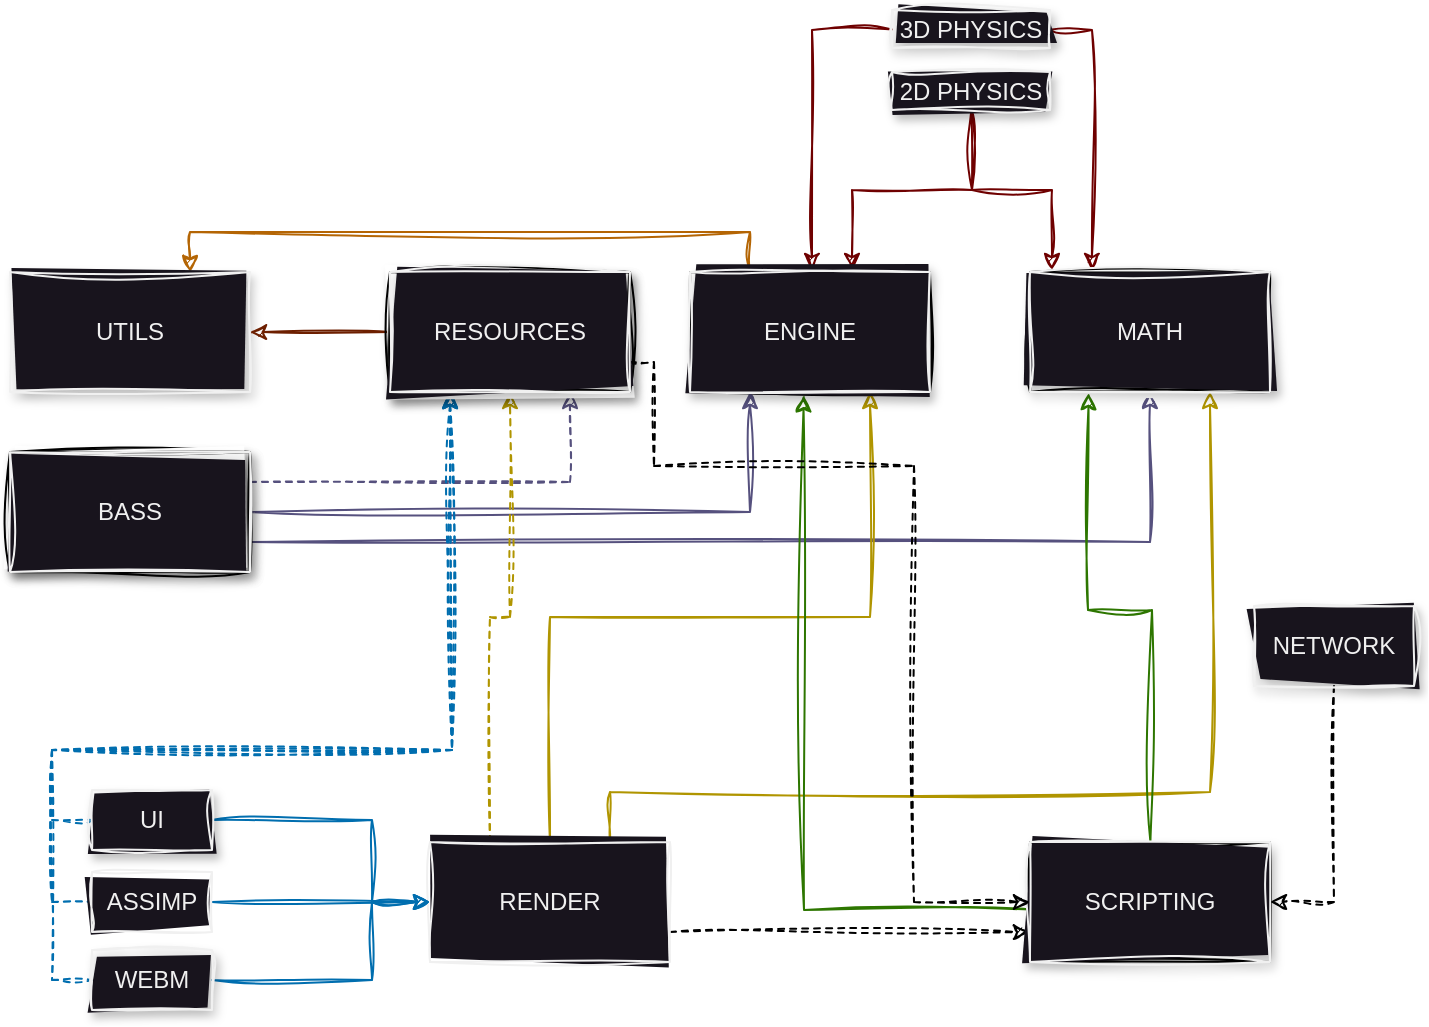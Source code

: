 <mxfile scale="1" border="0" disableSvgWarning="true">
    <diagram name="Page-1" id="9xXpQoKFAjOWmioz_WNq">
        <mxGraphModel dx="1754" dy="608" grid="1" gridSize="10" guides="1" tooltips="1" connect="1" arrows="1" fold="1" page="1" pageScale="1" pageWidth="827" pageHeight="583" background="none" math="0" shadow="0">
            <root>
                <mxCell id="0"/>
                <mxCell id="1" parent="0"/>
                <mxCell id="0HHs3alpBDfe58Pw6IrG-2" style="edgeStyle=orthogonalEdgeStyle;rounded=0;orthogonalLoop=1;jettySize=auto;html=1;exitX=0.25;exitY=0;exitDx=0;exitDy=0;entryX=0.75;entryY=0;entryDx=0;entryDy=0;fillColor=#fad7ac;strokeColor=#b46504;backgroundOutline=0;sketch=1;curveFitting=1;jiggle=2;" parent="1" source="vDj8au7zf55BE4AIelzE-1" target="vDj8au7zf55BE4AIelzE-4" edge="1">
                    <mxGeometry relative="1" as="geometry"/>
                </mxCell>
                <mxCell id="vDj8au7zf55BE4AIelzE-1" value="ENGINE" style="rounded=0;whiteSpace=wrap;html=1;backgroundOutline=0;fillStyle=solid;sketch=1;curveFitting=1;jiggle=2;" parent="1" vertex="1">
                    <mxGeometry x="402" y="173" width="120" height="60" as="geometry"/>
                </mxCell>
                <mxCell id="vDj8au7zf55BE4AIelzE-3" style="edgeStyle=orthogonalEdgeStyle;rounded=0;orthogonalLoop=1;jettySize=auto;html=1;entryX=0.25;entryY=1;entryDx=0;entryDy=0;fillColor=#d0cee2;strokeColor=#56517e;backgroundOutline=0;sketch=1;curveFitting=1;jiggle=2;" parent="1" source="vDj8au7zf55BE4AIelzE-2" target="vDj8au7zf55BE4AIelzE-1" edge="1">
                    <mxGeometry relative="1" as="geometry"/>
                </mxCell>
                <mxCell id="vDj8au7zf55BE4AIelzE-8" style="edgeStyle=orthogonalEdgeStyle;rounded=0;orthogonalLoop=1;jettySize=auto;html=1;exitX=1;exitY=0.75;exitDx=0;exitDy=0;entryX=0.5;entryY=1;entryDx=0;entryDy=0;fillColor=#d0cee2;strokeColor=#56517e;backgroundOutline=0;sketch=1;curveFitting=1;jiggle=2;" parent="1" source="vDj8au7zf55BE4AIelzE-2" target="vDj8au7zf55BE4AIelzE-5" edge="1">
                    <mxGeometry relative="1" as="geometry"/>
                </mxCell>
                <mxCell id="FS8cLIiwcNOSHCEOTmZc-13" style="edgeStyle=orthogonalEdgeStyle;rounded=0;orthogonalLoop=1;jettySize=auto;html=1;exitX=1;exitY=0.25;exitDx=0;exitDy=0;entryX=0.75;entryY=1;entryDx=0;entryDy=0;fillColor=#d0cee2;strokeColor=#56517e;backgroundOutline=0;dashed=1;sketch=1;curveFitting=1;jiggle=2;" parent="1" source="vDj8au7zf55BE4AIelzE-2" target="vDj8au7zf55BE4AIelzE-6" edge="1">
                    <mxGeometry relative="1" as="geometry"/>
                </mxCell>
                <mxCell id="vDj8au7zf55BE4AIelzE-2" value="BASS" style="rounded=0;whiteSpace=wrap;html=1;backgroundOutline=0;fillStyle=solid;shadow=1;sketch=1;curveFitting=1;jiggle=2;fillColor=default;" parent="1" vertex="1">
                    <mxGeometry x="62" y="263" width="120" height="60" as="geometry"/>
                </mxCell>
                <mxCell id="vDj8au7zf55BE4AIelzE-4" value="UTILS" style="rounded=0;whiteSpace=wrap;html=1;backgroundOutline=0;fillStyle=solid;shadow=1;sketch=1;curveFitting=1;jiggle=2;fillColor=#18141D;fontColor=#F0F0F0;strokeColor=#F0F0F0;" parent="1" vertex="1">
                    <mxGeometry x="62" y="173" width="120" height="60" as="geometry"/>
                </mxCell>
                <mxCell id="vDj8au7zf55BE4AIelzE-5" value="MATH" style="rounded=0;whiteSpace=wrap;html=1;backgroundOutline=0;fillStyle=solid;sketch=1;curveFitting=1;jiggle=2;" parent="1" vertex="1">
                    <mxGeometry x="572" y="173" width="120" height="60" as="geometry"/>
                </mxCell>
                <mxCell id="vDj8au7zf55BE4AIelzE-9" style="edgeStyle=orthogonalEdgeStyle;rounded=0;orthogonalLoop=1;jettySize=auto;html=1;exitX=0;exitY=0.5;exitDx=0;exitDy=0;fillColor=#a0522d;strokeColor=#6D1F00;backgroundOutline=0;sketch=1;curveFitting=1;jiggle=2;" parent="1" source="vDj8au7zf55BE4AIelzE-6" target="vDj8au7zf55BE4AIelzE-4" edge="1">
                    <mxGeometry relative="1" as="geometry"/>
                </mxCell>
                <mxCell id="12" style="edgeStyle=none;rounded=0;html=1;exitX=0.25;exitY=1;exitDx=0;exitDy=0;entryX=0;entryY=0.5;entryDx=0;entryDy=0;dashed=1;fillColor=#1ba1e2;strokeColor=#006EAF;endArrow=none;endFill=0;startArrow=classic;startFill=1;sketch=1;curveFitting=1;jiggle=2;" parent="1" source="vDj8au7zf55BE4AIelzE-6" target="vDj8au7zf55BE4AIelzE-14" edge="1">
                    <mxGeometry relative="1" as="geometry">
                        <mxPoint x="83" y="412" as="targetPoint"/>
                        <Array as="points">
                            <mxPoint x="283" y="412"/>
                            <mxPoint x="83" y="412"/>
                            <mxPoint x="83" y="447"/>
                        </Array>
                    </mxGeometry>
                </mxCell>
                <mxCell id="13" style="edgeStyle=none;rounded=0;html=1;exitX=0.25;exitY=1;exitDx=0;exitDy=0;entryX=0;entryY=0.5;entryDx=0;entryDy=0;dashed=1;fillColor=#1ba1e2;strokeColor=#006EAF;startArrow=classic;startFill=1;endArrow=none;endFill=0;sketch=1;curveFitting=1;jiggle=2;" parent="1" source="vDj8au7zf55BE4AIelzE-6" target="5" edge="1">
                    <mxGeometry relative="1" as="geometry">
                        <Array as="points">
                            <mxPoint x="283" y="412"/>
                            <mxPoint x="83" y="412"/>
                            <mxPoint x="83" y="488"/>
                        </Array>
                    </mxGeometry>
                </mxCell>
                <mxCell id="14" style="edgeStyle=none;rounded=0;html=1;exitX=0.25;exitY=1;exitDx=0;exitDy=0;entryX=0;entryY=0.5;entryDx=0;entryDy=0;dashed=1;fillColor=#1ba1e2;strokeColor=#006EAF;startArrow=classic;startFill=1;endArrow=none;endFill=0;sketch=1;curveFitting=1;jiggle=2;" parent="1" source="vDj8au7zf55BE4AIelzE-6" target="7" edge="1">
                    <mxGeometry relative="1" as="geometry">
                        <Array as="points">
                            <mxPoint x="283" y="412"/>
                            <mxPoint x="83" y="412"/>
                            <mxPoint x="83" y="527"/>
                        </Array>
                    </mxGeometry>
                </mxCell>
                <mxCell id="vDj8au7zf55BE4AIelzE-6" value="RESOURCES" style="rounded=0;whiteSpace=wrap;html=1;backgroundOutline=0;fillStyle=solid;sketch=1;curveFitting=1;jiggle=2;" parent="1" vertex="1">
                    <mxGeometry x="252" y="173" width="120" height="60" as="geometry"/>
                </mxCell>
                <mxCell id="vDj8au7zf55BE4AIelzE-16" style="edgeStyle=orthogonalEdgeStyle;rounded=0;orthogonalLoop=1;jettySize=auto;html=1;exitX=0.75;exitY=0;exitDx=0;exitDy=0;entryX=0.75;entryY=1;entryDx=0;entryDy=0;fillColor=#e3c800;strokeColor=#B09500;backgroundOutline=0;sketch=1;curveFitting=1;jiggle=2;" parent="1" source="vDj8au7zf55BE4AIelzE-11" target="vDj8au7zf55BE4AIelzE-5" edge="1">
                    <mxGeometry relative="1" as="geometry">
                        <Array as="points">
                            <mxPoint x="662" y="433"/>
                        </Array>
                    </mxGeometry>
                </mxCell>
                <mxCell id="vDj8au7zf55BE4AIelzE-17" style="edgeStyle=orthogonalEdgeStyle;rounded=0;orthogonalLoop=1;jettySize=auto;html=1;exitX=0.5;exitY=0;exitDx=0;exitDy=0;entryX=0.75;entryY=1;entryDx=0;entryDy=0;fillColor=#e3c800;strokeColor=#B09500;backgroundOutline=0;sketch=1;curveFitting=1;jiggle=2;" parent="1" source="vDj8au7zf55BE4AIelzE-11" target="vDj8au7zf55BE4AIelzE-1" edge="1">
                    <mxGeometry relative="1" as="geometry"/>
                </mxCell>
                <mxCell id="FS8cLIiwcNOSHCEOTmZc-17" style="edgeStyle=orthogonalEdgeStyle;rounded=0;orthogonalLoop=1;jettySize=auto;html=1;exitX=0.25;exitY=0;exitDx=0;exitDy=0;fillColor=#e3c800;strokeColor=#B09500;backgroundOutline=0;dashed=1;sketch=1;curveFitting=1;jiggle=2;" parent="1" source="vDj8au7zf55BE4AIelzE-11" target="vDj8au7zf55BE4AIelzE-6" edge="1">
                    <mxGeometry relative="1" as="geometry"/>
                </mxCell>
                <mxCell id="44" style="edgeStyle=none;sketch=1;hachureGap=4;jiggle=2;curveFitting=1;html=1;exitX=1;exitY=0.75;exitDx=0;exitDy=0;entryX=0;entryY=0.75;entryDx=0;entryDy=0;fontFamily=Architects Daughter;fontSource=https%3A%2F%2Ffonts.googleapis.com%2Fcss%3Ffamily%3DArchitects%2BDaughter;fontSize=16;rounded=0;dashed=1;" edge="1" parent="1" source="vDj8au7zf55BE4AIelzE-11" target="37">
                    <mxGeometry relative="1" as="geometry"/>
                </mxCell>
                <mxCell id="vDj8au7zf55BE4AIelzE-11" value="RENDER" style="whiteSpace=wrap;html=1;backgroundOutline=0;rounded=0;fillStyle=solid;sketch=1;curveFitting=1;jiggle=2;fillColor=#18141D;fontColor=#F0F0F0;strokeColor=#F0F0F0;" parent="1" vertex="1">
                    <mxGeometry x="272" y="458" width="120" height="60" as="geometry"/>
                </mxCell>
                <mxCell id="9" style="edgeStyle=none;html=1;entryX=0;entryY=0.5;entryDx=0;entryDy=0;rounded=0;fillColor=#1ba1e2;strokeColor=#006EAF;sketch=1;curveFitting=1;jiggle=2;" parent="1" source="vDj8au7zf55BE4AIelzE-14" target="vDj8au7zf55BE4AIelzE-11" edge="1">
                    <mxGeometry relative="1" as="geometry">
                        <Array as="points">
                            <mxPoint x="243" y="447"/>
                            <mxPoint x="243" y="488"/>
                        </Array>
                    </mxGeometry>
                </mxCell>
                <mxCell id="vDj8au7zf55BE4AIelzE-14" value="UI" style="whiteSpace=wrap;html=1;backgroundOutline=0;rounded=0;fillStyle=solid;shadow=1;sketch=1;curveFitting=1;jiggle=2;fillColor=#18141D;fontColor=#F0F0F0;strokeColor=#F0F0F0;" parent="1" vertex="1">
                    <mxGeometry x="103" y="432" width="60" height="30" as="geometry"/>
                </mxCell>
                <mxCell id="29" style="edgeStyle=none;rounded=0;html=1;entryX=0.258;entryY=-0.017;entryDx=0;entryDy=0;entryPerimeter=0;startArrow=none;startFill=0;endArrow=classic;endFill=1;fillColor=#a20025;strokeColor=#6F0000;sketch=1;curveFitting=1;jiggle=2;" parent="1" source="2" target="vDj8au7zf55BE4AIelzE-5" edge="1">
                    <mxGeometry relative="1" as="geometry">
                        <Array as="points">
                            <mxPoint x="603" y="52"/>
                        </Array>
                    </mxGeometry>
                </mxCell>
                <mxCell id="30" style="edgeStyle=none;rounded=0;html=1;startArrow=none;startFill=0;endArrow=classic;endFill=1;fillColor=#a20025;strokeColor=#6F0000;sketch=1;curveFitting=1;jiggle=2;" parent="1" source="2" edge="1">
                    <mxGeometry relative="1" as="geometry">
                        <mxPoint x="463" y="172" as="targetPoint"/>
                        <Array as="points">
                            <mxPoint x="463" y="52"/>
                        </Array>
                    </mxGeometry>
                </mxCell>
                <mxCell id="2" value="3D PHYSICS" style="rounded=0;whiteSpace=wrap;html=1;backgroundOutline=0;fillStyle=solid;shadow=1;sketch=1;curveFitting=1;jiggle=2;fillColor=#18141D;fontColor=#F0F0F0;strokeColor=#F0F0F0;" parent="1" vertex="1">
                    <mxGeometry x="503" y="42" width="79" height="19" as="geometry"/>
                </mxCell>
                <mxCell id="10" style="edgeStyle=none;rounded=0;html=1;entryX=0;entryY=0.5;entryDx=0;entryDy=0;fillColor=#1ba1e2;strokeColor=#006EAF;sketch=1;curveFitting=1;jiggle=2;" parent="1" source="5" target="vDj8au7zf55BE4AIelzE-11" edge="1">
                    <mxGeometry relative="1" as="geometry"/>
                </mxCell>
                <mxCell id="5" value="ASSIMP" style="whiteSpace=wrap;html=1;backgroundOutline=0;rounded=0;fillStyle=solid;sketch=1;curveFitting=1;jiggle=2;fillColor=#18141D;fontColor=#F0F0F0;strokeColor=#F0F0F0;" parent="1" vertex="1">
                    <mxGeometry x="103" y="473" width="60" height="30" as="geometry"/>
                </mxCell>
                <mxCell id="11" style="edgeStyle=none;rounded=0;html=1;entryX=0;entryY=0.5;entryDx=0;entryDy=0;fillColor=#1ba1e2;strokeColor=#006EAF;sketch=1;curveFitting=1;jiggle=2;" parent="1" source="7" target="vDj8au7zf55BE4AIelzE-11" edge="1">
                    <mxGeometry relative="1" as="geometry">
                        <Array as="points">
                            <mxPoint x="243" y="527"/>
                            <mxPoint x="243" y="488"/>
                        </Array>
                    </mxGeometry>
                </mxCell>
                <mxCell id="7" value="WEBM" style="whiteSpace=wrap;html=1;backgroundOutline=0;rounded=0;fillStyle=solid;shadow=1;sketch=1;curveFitting=1;jiggle=2;fillColor=#18141D;fontColor=#F0F0F0;strokeColor=#F0F0F0;" parent="1" vertex="1">
                    <mxGeometry x="103" y="512" width="60" height="30" as="geometry"/>
                </mxCell>
                <mxCell id="24" style="edgeStyle=none;rounded=0;html=1;startArrow=none;startFill=0;endArrow=classic;endFill=1;fillColor=#a20025;strokeColor=#6F0000;sketch=1;curveFitting=1;jiggle=2;" parent="1" source="15" edge="1">
                    <mxGeometry relative="1" as="geometry">
                        <mxPoint x="483" y="172.0" as="targetPoint"/>
                        <Array as="points">
                            <mxPoint x="543" y="132"/>
                            <mxPoint x="483" y="132"/>
                        </Array>
                    </mxGeometry>
                </mxCell>
                <mxCell id="25" style="edgeStyle=none;rounded=0;html=1;startArrow=none;startFill=0;endArrow=classic;endFill=1;fillColor=#a20025;strokeColor=#6F0000;sketch=1;curveFitting=1;jiggle=2;" parent="1" source="15" edge="1">
                    <mxGeometry relative="1" as="geometry">
                        <mxPoint x="583" y="172" as="targetPoint"/>
                        <Array as="points">
                            <mxPoint x="543" y="132"/>
                            <mxPoint x="583" y="132"/>
                        </Array>
                    </mxGeometry>
                </mxCell>
                <mxCell id="15" value="2D PHYSICS" style="rounded=0;whiteSpace=wrap;html=1;backgroundOutline=0;fillStyle=solid;shadow=1;sketch=1;curveFitting=1;jiggle=2;fillColor=#18141D;fontColor=#F0F0F0;strokeColor=#F0F0F0;" parent="1" vertex="1">
                    <mxGeometry x="503" y="73" width="79" height="19" as="geometry"/>
                </mxCell>
                <mxCell id="32" style="edgeStyle=none;html=1;rounded=0;entryX=0.244;entryY=1.009;entryDx=0;entryDy=0;entryPerimeter=0;fillColor=#60a917;strokeColor=#2D7600;sketch=1;curveFitting=1;jiggle=2;" parent="1" source="31" target="vDj8au7zf55BE4AIelzE-5" edge="1">
                    <mxGeometry relative="1" as="geometry">
                        <Array as="points">
                            <mxPoint x="633" y="342"/>
                            <mxPoint x="601" y="342"/>
                        </Array>
                    </mxGeometry>
                </mxCell>
                <mxCell id="33" style="edgeStyle=none;rounded=0;html=1;entryX=0.473;entryY=1.028;entryDx=0;entryDy=0;entryPerimeter=0;exitX=0.002;exitY=0.562;exitDx=0;exitDy=0;exitPerimeter=0;fillColor=#60a917;strokeColor=#2D7600;sketch=1;curveFitting=1;jiggle=2;" parent="1" source="31" target="vDj8au7zf55BE4AIelzE-1" edge="1">
                    <mxGeometry relative="1" as="geometry">
                        <Array as="points">
                            <mxPoint x="459" y="492"/>
                        </Array>
                    </mxGeometry>
                </mxCell>
                <mxCell id="31" value="SCRIPTING" style="rounded=0;whiteSpace=wrap;html=1;backgroundOutline=0;fillStyle=solid;sketch=1;curveFitting=1;jiggle=2;" parent="1" vertex="1">
                    <mxGeometry x="572" y="458" width="120" height="60" as="geometry"/>
                </mxCell>
                <mxCell id="34" value="RESOURCES" style="rounded=0;whiteSpace=wrap;html=1;backgroundOutline=0;fillStyle=solid;shadow=1;sketch=1;curveFitting=1;jiggle=2;fillColor=default;" parent="1" vertex="1">
                    <mxGeometry x="252" y="173" width="120" height="60" as="geometry"/>
                </mxCell>
                <mxCell id="35" value="ENGINE" style="rounded=0;whiteSpace=wrap;html=1;backgroundOutline=0;fillStyle=solid;shadow=1;sketch=1;curveFitting=1;jiggle=2;fillColor=#18141D;fontColor=#F0F0F0;strokeColor=#F0F0F0;" parent="1" vertex="1">
                    <mxGeometry x="402" y="173" width="120" height="60" as="geometry"/>
                </mxCell>
                <mxCell id="36" value="MATH" style="rounded=0;whiteSpace=wrap;html=1;backgroundOutline=0;fillStyle=solid;shadow=1;sketch=1;curveFitting=1;jiggle=2;fillColor=#18141D;fontColor=#F0F0F0;strokeColor=#F0F0F0;" parent="1" vertex="1">
                    <mxGeometry x="572" y="173" width="120" height="60" as="geometry"/>
                </mxCell>
                <mxCell id="37" value="SCRIPTING" style="rounded=0;whiteSpace=wrap;html=1;backgroundOutline=0;fillStyle=solid;shadow=1;sketch=1;curveFitting=1;jiggle=2;fillColor=#18141D;fontColor=#F0F0F0;strokeColor=#F0F0F0;" parent="1" vertex="1">
                    <mxGeometry x="572" y="458" width="120" height="60" as="geometry"/>
                </mxCell>
                <mxCell id="46" style="edgeStyle=none;rounded=0;sketch=1;hachureGap=4;jiggle=2;curveFitting=1;html=1;exitX=0.5;exitY=1;exitDx=0;exitDy=0;entryX=1;entryY=0.5;entryDx=0;entryDy=0;dashed=1;fontFamily=Architects Daughter;fontSource=https%3A%2F%2Ffonts.googleapis.com%2Fcss%3Ffamily%3DArchitects%2BDaughter;fontSize=16;" edge="1" parent="1" source="38" target="37">
                    <mxGeometry relative="1" as="geometry">
                        <Array as="points">
                            <mxPoint x="724" y="488"/>
                        </Array>
                    </mxGeometry>
                </mxCell>
                <mxCell id="38" value="NETWORK" style="rounded=0;whiteSpace=wrap;html=1;backgroundOutline=0;fillStyle=solid;shadow=1;sketch=1;curveFitting=1;jiggle=2;fillColor=#18141D;fontColor=#F0F0F0;strokeColor=#F0F0F0;" parent="1" vertex="1">
                    <mxGeometry x="684" y="340" width="80" height="40" as="geometry"/>
                </mxCell>
                <mxCell id="40" value="BASS" style="rounded=0;whiteSpace=wrap;html=1;backgroundOutline=0;fillStyle=solid;shadow=1;sketch=1;curveFitting=1;jiggle=2;fillColor=default;" parent="1" vertex="1">
                    <mxGeometry x="62" y="263" width="120" height="60" as="geometry"/>
                </mxCell>
                <mxCell id="41" value="RESOURCES" style="rounded=0;whiteSpace=wrap;html=1;backgroundOutline=0;fillStyle=solid;shadow=1;sketch=1;curveFitting=1;jiggle=2;fillColor=default;" parent="1" vertex="1">
                    <mxGeometry x="252" y="173" width="120" height="60" as="geometry"/>
                </mxCell>
                <mxCell id="42" value="BASS" style="rounded=0;whiteSpace=wrap;html=1;backgroundOutline=0;fillStyle=solid;shadow=1;sketch=1;curveFitting=1;jiggle=2;fillColor=#18141D;fontColor=#F0F0F0;strokeColor=#F0F0F0;" parent="1" vertex="1">
                    <mxGeometry x="62" y="263" width="120" height="60" as="geometry"/>
                </mxCell>
                <mxCell id="45" style="edgeStyle=none;rounded=0;sketch=1;hachureGap=4;jiggle=2;curveFitting=1;html=1;entryX=0;entryY=0.5;entryDx=0;entryDy=0;dashed=1;fontFamily=Architects Daughter;fontSource=https%3A%2F%2Ffonts.googleapis.com%2Fcss%3Ffamily%3DArchitects%2BDaughter;fontSize=16;exitX=1;exitY=0.75;exitDx=0;exitDy=0;" edge="1" parent="1" source="41" target="37">
                    <mxGeometry relative="1" as="geometry">
                        <Array as="points">
                            <mxPoint x="384" y="218"/>
                            <mxPoint x="384" y="270"/>
                            <mxPoint x="514" y="270"/>
                            <mxPoint x="514" y="488"/>
                        </Array>
                    </mxGeometry>
                </mxCell>
                <mxCell id="43" value="RESOURCES" style="rounded=0;whiteSpace=wrap;html=1;backgroundOutline=0;fillStyle=solid;shadow=1;sketch=1;curveFitting=1;jiggle=2;fillColor=#18141D;fontColor=#F0F0F0;strokeColor=#F0F0F0;" parent="1" vertex="1">
                    <mxGeometry x="252" y="173" width="120" height="60" as="geometry"/>
                </mxCell>
            </root>
        </mxGraphModel>
    </diagram>
</mxfile>
